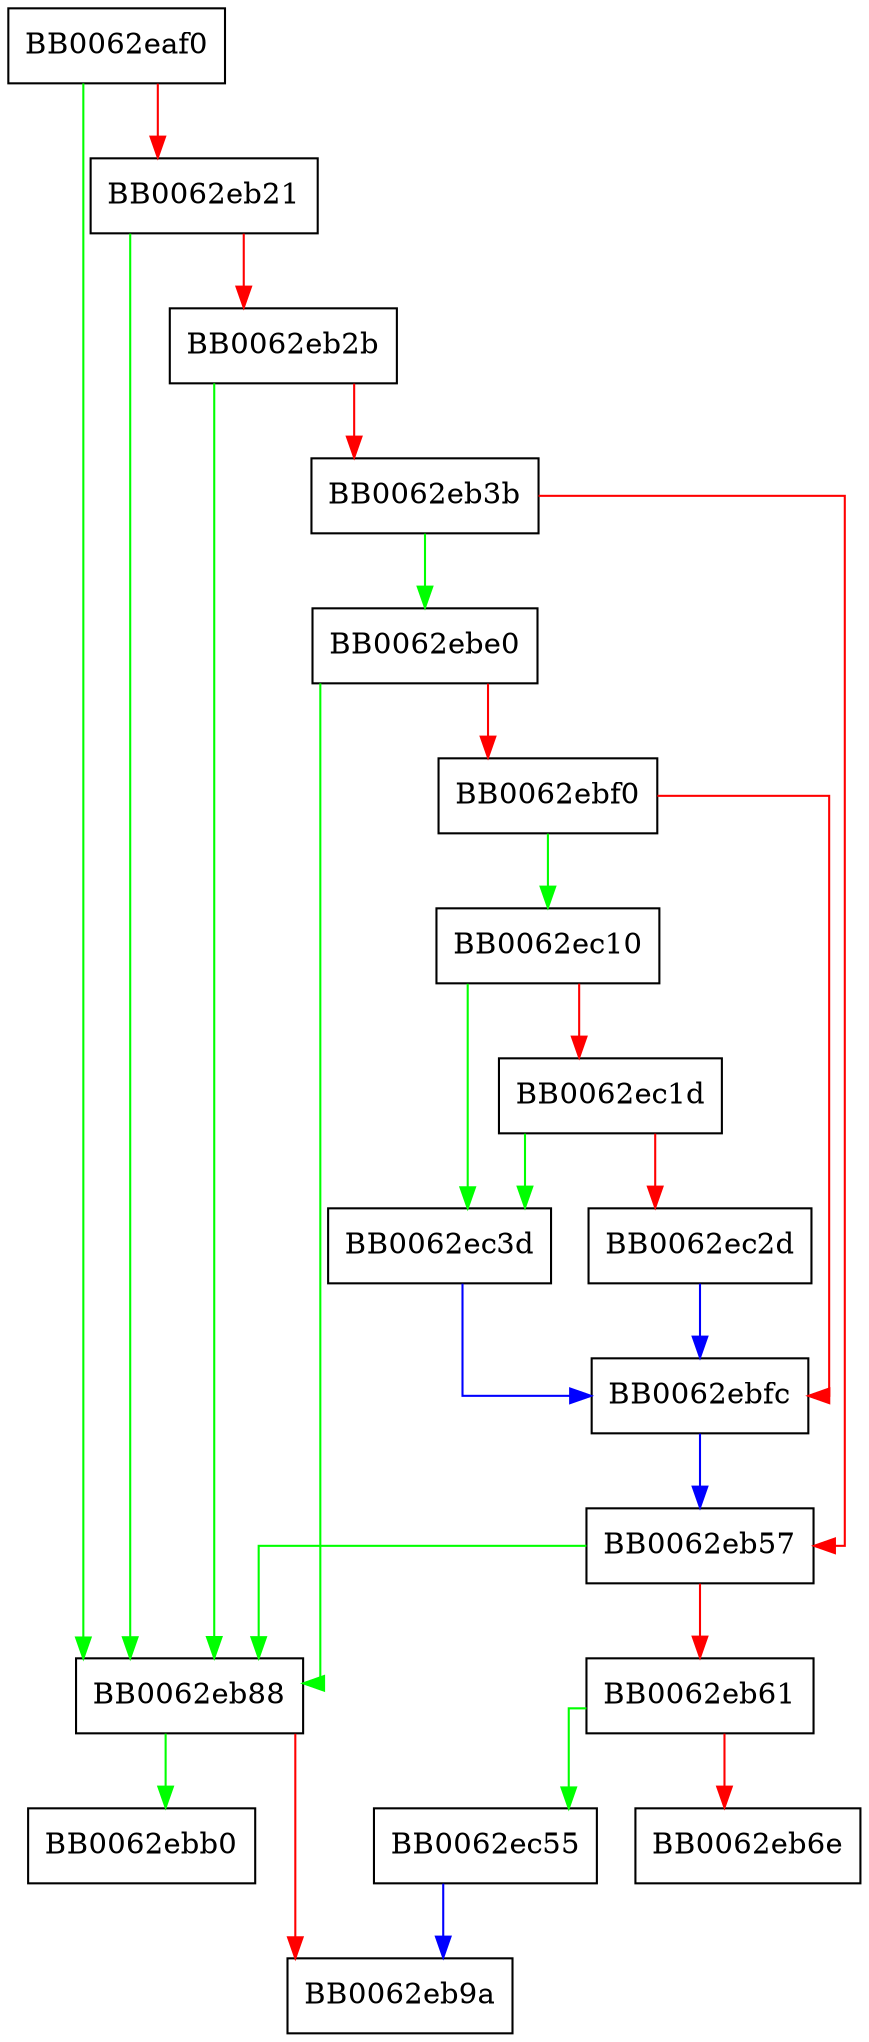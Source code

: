 digraph RAND_priv_bytes_ex {
  node [shape="box"];
  graph [splines=ortho];
  BB0062eaf0 -> BB0062eb88 [color="green"];
  BB0062eaf0 -> BB0062eb21 [color="red"];
  BB0062eb21 -> BB0062eb88 [color="green"];
  BB0062eb21 -> BB0062eb2b [color="red"];
  BB0062eb2b -> BB0062eb88 [color="green"];
  BB0062eb2b -> BB0062eb3b [color="red"];
  BB0062eb3b -> BB0062ebe0 [color="green"];
  BB0062eb3b -> BB0062eb57 [color="red"];
  BB0062eb57 -> BB0062eb88 [color="green"];
  BB0062eb57 -> BB0062eb61 [color="red"];
  BB0062eb61 -> BB0062ec55 [color="green"];
  BB0062eb61 -> BB0062eb6e [color="red"];
  BB0062eb88 -> BB0062ebb0 [color="green"];
  BB0062eb88 -> BB0062eb9a [color="red"];
  BB0062ebe0 -> BB0062eb88 [color="green"];
  BB0062ebe0 -> BB0062ebf0 [color="red"];
  BB0062ebf0 -> BB0062ec10 [color="green"];
  BB0062ebf0 -> BB0062ebfc [color="red"];
  BB0062ebfc -> BB0062eb57 [color="blue"];
  BB0062ec10 -> BB0062ec3d [color="green"];
  BB0062ec10 -> BB0062ec1d [color="red"];
  BB0062ec1d -> BB0062ec3d [color="green"];
  BB0062ec1d -> BB0062ec2d [color="red"];
  BB0062ec2d -> BB0062ebfc [color="blue"];
  BB0062ec3d -> BB0062ebfc [color="blue"];
  BB0062ec55 -> BB0062eb9a [color="blue"];
}